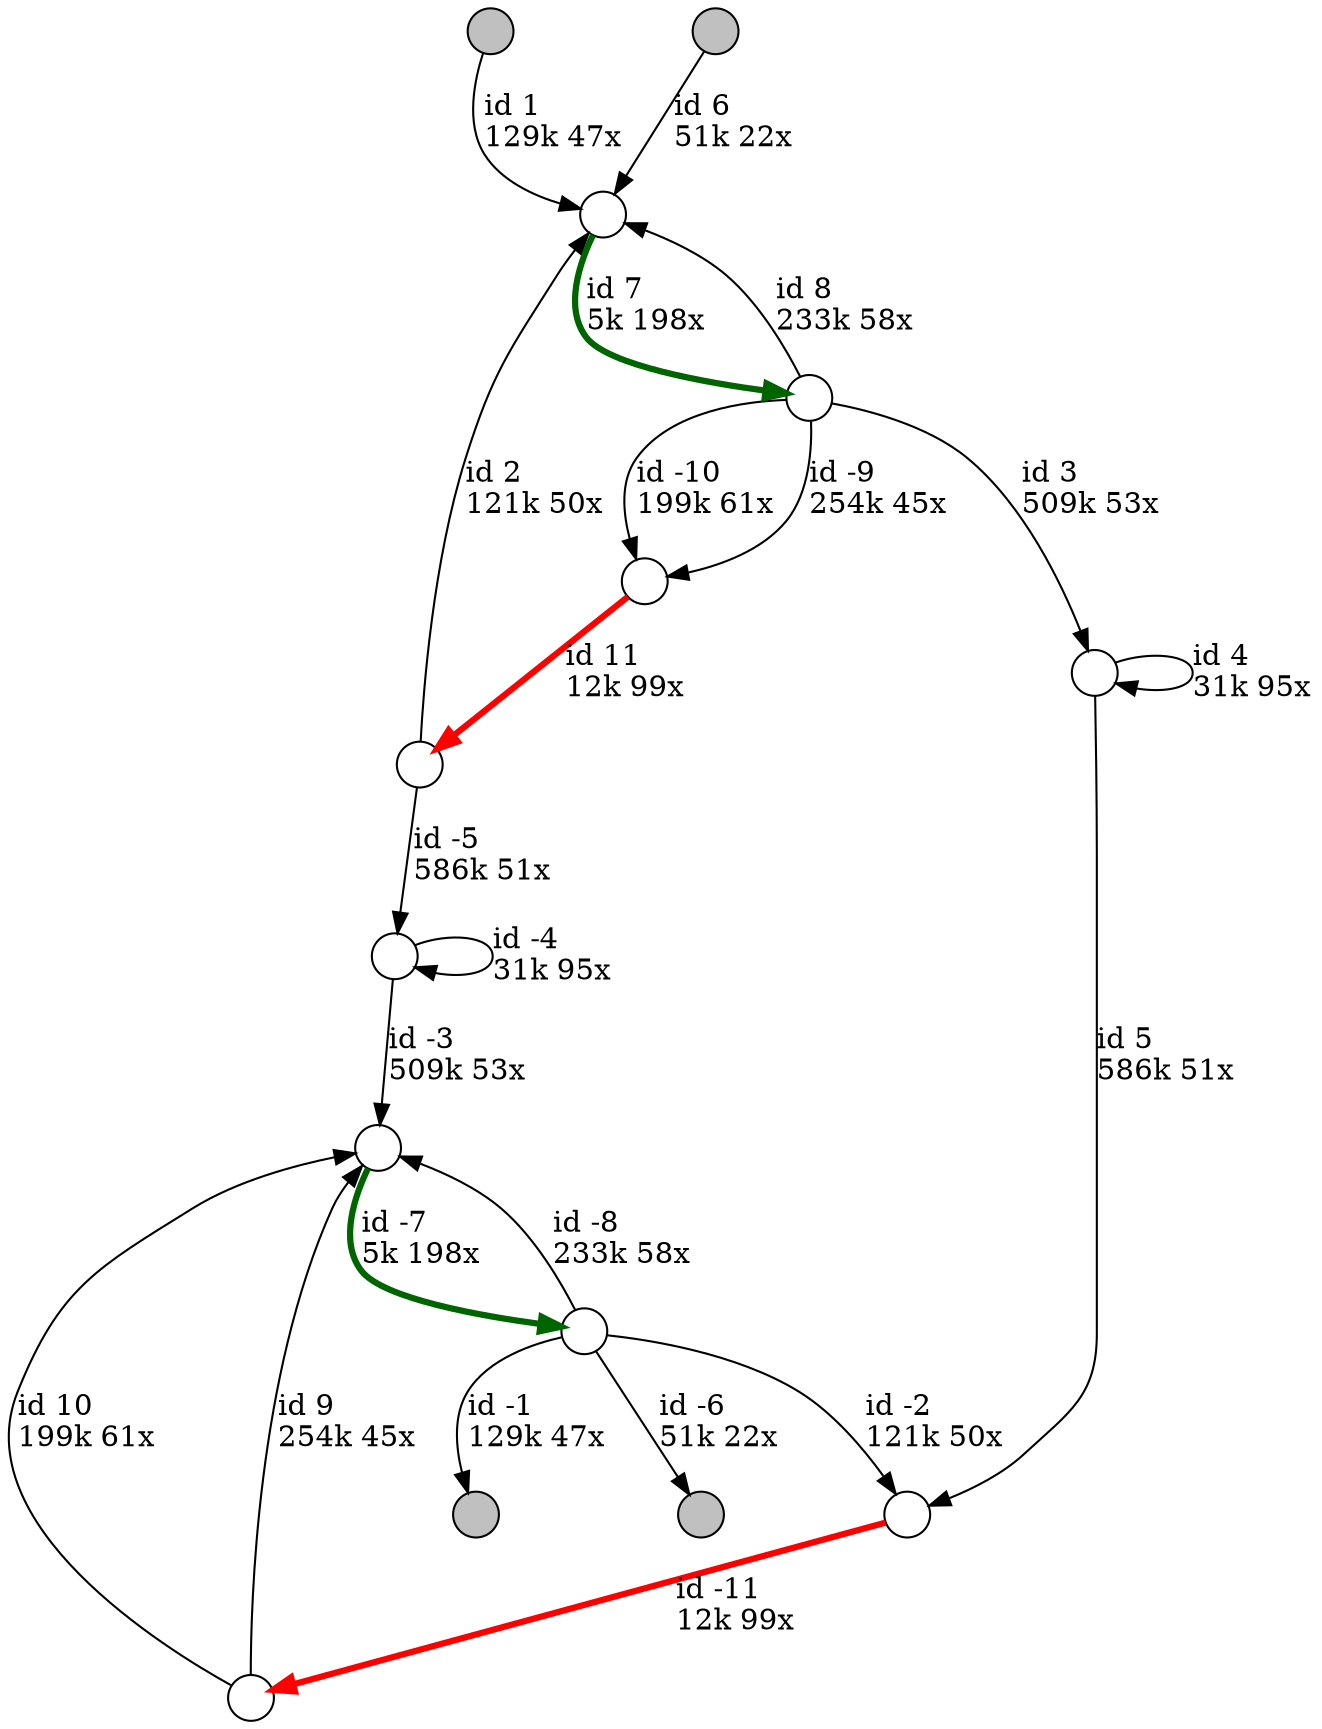 digraph {
nodesep = 0.5;
node [shape = circle, label = "", height = 0.3];
"0" [style = "filled", fillcolor = "grey"];
"1" [style = "filled", fillcolor = "grey"];
"2" [style = "filled", fillcolor = "grey"];
"3" [style = "filled", fillcolor = "grey"];
"5" -> "4" [label = "id 11\l12k 99x", color = "red" , penwidth = 3] ;
"7" -> "6" [label = "id 10\l199k 61x", color = "black"] ;
"7" -> "6" [label = "id 9\l254k 45x", color = "black"] ;
"9" -> "8" [label = "id 8\l233k 58x", color = "black"] ;
"8" -> "9" [label = "id 7\l5k 198x", color = "darkgreen" , penwidth = 3] ;
"10" -> "1" [label = "id -1\l129k 47x", color = "black"] ;
"10" -> "6" [label = "id -8\l233k 58x", color = "black"] ;
"4" -> "8" [label = "id 2\l121k 50x", color = "black"] ;
"9" -> "5" [label = "id -10\l199k 61x", color = "black"] ;
"3" -> "8" [label = "id 6\l51k 22x", color = "black"] ;
"12" -> "11" [label = "id 5\l586k 51x", color = "black"] ;
"10" -> "11" [label = "id -2\l121k 50x", color = "black"] ;
"0" -> "8" [label = "id 1\l129k 47x", color = "black"] ;
"9" -> "12" [label = "id 3\l509k 53x", color = "black"] ;
"13" -> "6" [label = "id -3\l509k 53x", color = "black"] ;
"9" -> "5" [label = "id -9\l254k 45x", color = "black"] ;
"12" -> "12" [label = "id 4\l31k 95x", color = "black"] ;
"11" -> "7" [label = "id -11\l12k 99x", color = "red" , penwidth = 3] ;
"6" -> "10" [label = "id -7\l5k 198x", color = "darkgreen" , penwidth = 3] ;
"4" -> "13" [label = "id -5\l586k 51x", color = "black"] ;
"10" -> "2" [label = "id -6\l51k 22x", color = "black"] ;
"13" -> "13" [label = "id -4\l31k 95x", color = "black"] ;
}
